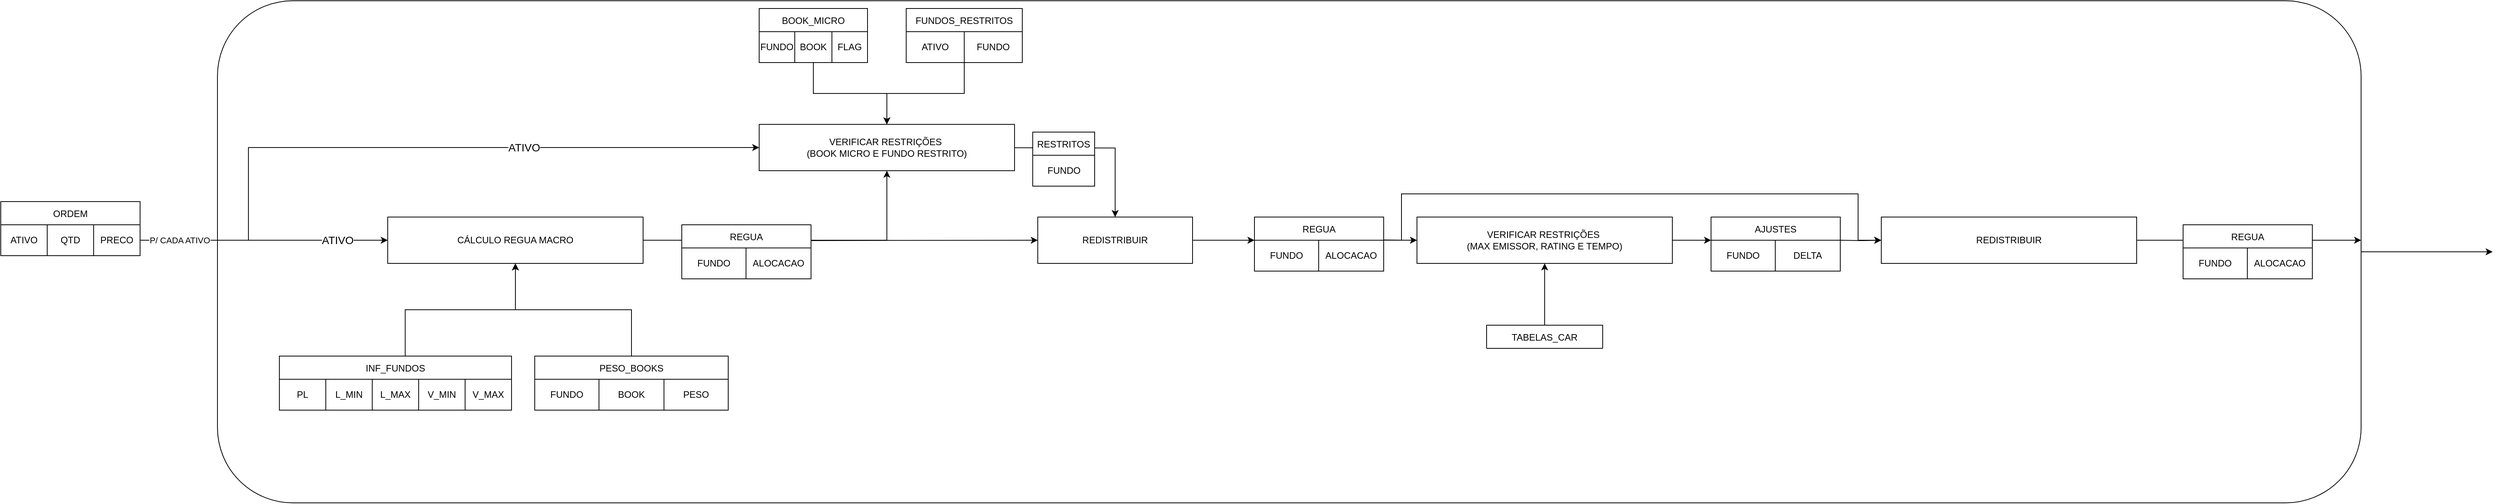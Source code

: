 <mxfile version="26.0.5">
  <diagram name="Página-1" id="4uOqL9asmG0e0gEtA3Wq">
    <mxGraphModel dx="3348" dy="1568" grid="1" gridSize="10" guides="1" tooltips="1" connect="1" arrows="1" fold="1" page="1" pageScale="1" pageWidth="1169" pageHeight="827" math="0" shadow="0">
      <root>
        <mxCell id="0" />
        <mxCell id="1" parent="0" />
        <mxCell id="P-vFJnSn1q6vsKn5jH9H-170" value="" style="rounded=1;whiteSpace=wrap;html=1;" vertex="1" parent="1">
          <mxGeometry x="280" y="10" width="2770" height="650" as="geometry" />
        </mxCell>
        <mxCell id="P-vFJnSn1q6vsKn5jH9H-172" style="edgeStyle=orthogonalEdgeStyle;rounded=0;orthogonalLoop=1;jettySize=auto;html=1;" edge="1" parent="1" source="P-vFJnSn1q6vsKn5jH9H-170">
          <mxGeometry relative="1" as="geometry">
            <mxPoint x="3220" y="335" as="targetPoint" />
          </mxGeometry>
        </mxCell>
        <mxCell id="P-vFJnSn1q6vsKn5jH9H-45" style="edgeStyle=orthogonalEdgeStyle;rounded=0;orthogonalLoop=1;jettySize=auto;html=1;entryX=0;entryY=0.5;entryDx=0;entryDy=0;" edge="1" parent="1" source="P-vFJnSn1q6vsKn5jH9H-60" target="P-vFJnSn1q6vsKn5jH9H-48">
          <mxGeometry relative="1" as="geometry">
            <mxPoint x="420" y="320" as="targetPoint" />
            <mxPoint x="81" y="320" as="sourcePoint" />
            <Array as="points" />
          </mxGeometry>
        </mxCell>
        <mxCell id="P-vFJnSn1q6vsKn5jH9H-105" value="&lt;font style=&quot;font-size: 14px;&quot;&gt;ATIVO&lt;/font&gt;" style="edgeLabel;html=1;align=center;verticalAlign=middle;resizable=0;points=[];" vertex="1" connectable="0" parent="P-vFJnSn1q6vsKn5jH9H-45">
          <mxGeometry x="0.59" relative="1" as="geometry">
            <mxPoint as="offset" />
          </mxGeometry>
        </mxCell>
        <mxCell id="P-vFJnSn1q6vsKn5jH9H-107" value="P/ CADA ATIVO" style="edgeLabel;html=1;align=center;verticalAlign=middle;resizable=0;points=[];" vertex="1" connectable="0" parent="P-vFJnSn1q6vsKn5jH9H-45">
          <mxGeometry x="-0.454" relative="1" as="geometry">
            <mxPoint x="-37" as="offset" />
          </mxGeometry>
        </mxCell>
        <mxCell id="P-vFJnSn1q6vsKn5jH9H-89" style="edgeStyle=orthogonalEdgeStyle;rounded=0;orthogonalLoop=1;jettySize=auto;html=1;exitX=1;exitY=0.5;exitDx=0;exitDy=0;entryX=0.5;entryY=1;entryDx=0;entryDy=0;" edge="1" parent="1" source="P-vFJnSn1q6vsKn5jH9H-48" target="P-vFJnSn1q6vsKn5jH9H-96">
          <mxGeometry relative="1" as="geometry">
            <mxPoint x="1100" y="320" as="targetPoint" />
          </mxGeometry>
        </mxCell>
        <mxCell id="P-vFJnSn1q6vsKn5jH9H-48" value="CÁLCULO REGUA MACRO" style="rounded=0;whiteSpace=wrap;html=1;" vertex="1" parent="1">
          <mxGeometry x="500" y="290" width="330" height="60" as="geometry" />
        </mxCell>
        <mxCell id="P-vFJnSn1q6vsKn5jH9H-59" value="ORDEM" style="shape=table;startSize=30;container=1;collapsible=0;childLayout=tableLayout;" vertex="1" parent="1">
          <mxGeometry y="270" width="180" height="70" as="geometry" />
        </mxCell>
        <mxCell id="P-vFJnSn1q6vsKn5jH9H-60" value="" style="shape=tableRow;horizontal=0;startSize=0;swimlaneHead=0;swimlaneBody=0;strokeColor=inherit;top=0;left=0;bottom=0;right=0;collapsible=0;dropTarget=0;fillColor=none;points=[[0,0.5],[1,0.5]];portConstraint=eastwest;" vertex="1" parent="P-vFJnSn1q6vsKn5jH9H-59">
          <mxGeometry y="30" width="180" height="40" as="geometry" />
        </mxCell>
        <mxCell id="P-vFJnSn1q6vsKn5jH9H-61" value="ATIVO" style="shape=partialRectangle;html=1;whiteSpace=wrap;connectable=0;strokeColor=inherit;overflow=hidden;fillColor=none;top=0;left=0;bottom=0;right=0;pointerEvents=1;" vertex="1" parent="P-vFJnSn1q6vsKn5jH9H-60">
          <mxGeometry width="60" height="40" as="geometry">
            <mxRectangle width="60" height="40" as="alternateBounds" />
          </mxGeometry>
        </mxCell>
        <mxCell id="P-vFJnSn1q6vsKn5jH9H-62" value="QTD" style="shape=partialRectangle;html=1;whiteSpace=wrap;connectable=0;strokeColor=inherit;overflow=hidden;fillColor=none;top=0;left=0;bottom=0;right=0;pointerEvents=1;" vertex="1" parent="P-vFJnSn1q6vsKn5jH9H-60">
          <mxGeometry x="60" width="60" height="40" as="geometry">
            <mxRectangle width="60" height="40" as="alternateBounds" />
          </mxGeometry>
        </mxCell>
        <mxCell id="P-vFJnSn1q6vsKn5jH9H-63" value="PRECO" style="shape=partialRectangle;html=1;whiteSpace=wrap;connectable=0;strokeColor=inherit;overflow=hidden;fillColor=none;top=0;left=0;bottom=0;right=0;pointerEvents=1;" vertex="1" parent="P-vFJnSn1q6vsKn5jH9H-60">
          <mxGeometry x="120" width="60" height="40" as="geometry">
            <mxRectangle width="60" height="40" as="alternateBounds" />
          </mxGeometry>
        </mxCell>
        <mxCell id="P-vFJnSn1q6vsKn5jH9H-73" style="edgeStyle=orthogonalEdgeStyle;rounded=0;orthogonalLoop=1;jettySize=auto;html=1;exitX=0.542;exitY=-0.005;exitDx=0;exitDy=0;exitPerimeter=0;" edge="1" parent="1" source="P-vFJnSn1q6vsKn5jH9H-64" target="P-vFJnSn1q6vsKn5jH9H-48">
          <mxGeometry relative="1" as="geometry" />
        </mxCell>
        <mxCell id="P-vFJnSn1q6vsKn5jH9H-64" value="INF_FUNDOS" style="shape=table;startSize=30;container=1;collapsible=0;childLayout=tableLayout;" vertex="1" parent="1">
          <mxGeometry x="360" y="470" width="300" height="70" as="geometry" />
        </mxCell>
        <mxCell id="P-vFJnSn1q6vsKn5jH9H-65" value="" style="shape=tableRow;horizontal=0;startSize=0;swimlaneHead=0;swimlaneBody=0;strokeColor=inherit;top=0;left=0;bottom=0;right=0;collapsible=0;dropTarget=0;fillColor=none;points=[[0,0.5],[1,0.5]];portConstraint=eastwest;" vertex="1" parent="P-vFJnSn1q6vsKn5jH9H-64">
          <mxGeometry y="30" width="300" height="40" as="geometry" />
        </mxCell>
        <mxCell id="P-vFJnSn1q6vsKn5jH9H-66" value="PL" style="shape=partialRectangle;html=1;whiteSpace=wrap;connectable=0;strokeColor=inherit;overflow=hidden;fillColor=none;top=0;left=0;bottom=0;right=0;pointerEvents=1;" vertex="1" parent="P-vFJnSn1q6vsKn5jH9H-65">
          <mxGeometry width="60" height="40" as="geometry">
            <mxRectangle width="60" height="40" as="alternateBounds" />
          </mxGeometry>
        </mxCell>
        <mxCell id="P-vFJnSn1q6vsKn5jH9H-67" value="L_MIN" style="shape=partialRectangle;html=1;whiteSpace=wrap;connectable=0;strokeColor=inherit;overflow=hidden;fillColor=none;top=0;left=0;bottom=0;right=0;pointerEvents=1;" vertex="1" parent="P-vFJnSn1q6vsKn5jH9H-65">
          <mxGeometry x="60" width="60" height="40" as="geometry">
            <mxRectangle width="60" height="40" as="alternateBounds" />
          </mxGeometry>
        </mxCell>
        <mxCell id="P-vFJnSn1q6vsKn5jH9H-69" value="L_MAX" style="shape=partialRectangle;html=1;whiteSpace=wrap;connectable=0;strokeColor=inherit;overflow=hidden;fillColor=none;top=0;left=0;bottom=0;right=0;pointerEvents=1;" vertex="1" parent="P-vFJnSn1q6vsKn5jH9H-65">
          <mxGeometry x="120" width="60" height="40" as="geometry">
            <mxRectangle width="60" height="40" as="alternateBounds" />
          </mxGeometry>
        </mxCell>
        <mxCell id="P-vFJnSn1q6vsKn5jH9H-70" value="V_MIN" style="shape=partialRectangle;html=1;whiteSpace=wrap;connectable=0;strokeColor=inherit;overflow=hidden;fillColor=none;top=0;left=0;bottom=0;right=0;pointerEvents=1;" vertex="1" parent="P-vFJnSn1q6vsKn5jH9H-65">
          <mxGeometry x="180" width="60" height="40" as="geometry">
            <mxRectangle width="60" height="40" as="alternateBounds" />
          </mxGeometry>
        </mxCell>
        <mxCell id="P-vFJnSn1q6vsKn5jH9H-71" value="V_MAX" style="shape=partialRectangle;html=1;whiteSpace=wrap;connectable=0;strokeColor=inherit;overflow=hidden;fillColor=none;top=0;left=0;bottom=0;right=0;pointerEvents=1;" vertex="1" parent="P-vFJnSn1q6vsKn5jH9H-65">
          <mxGeometry x="240" width="60" height="40" as="geometry">
            <mxRectangle width="60" height="40" as="alternateBounds" />
          </mxGeometry>
        </mxCell>
        <mxCell id="P-vFJnSn1q6vsKn5jH9H-81" style="edgeStyle=orthogonalEdgeStyle;rounded=0;orthogonalLoop=1;jettySize=auto;html=1;entryX=0.5;entryY=1;entryDx=0;entryDy=0;" edge="1" parent="1" source="P-vFJnSn1q6vsKn5jH9H-74" target="P-vFJnSn1q6vsKn5jH9H-48">
          <mxGeometry relative="1" as="geometry" />
        </mxCell>
        <mxCell id="P-vFJnSn1q6vsKn5jH9H-74" value="PESO_BOOKS" style="shape=table;startSize=30;container=1;collapsible=0;childLayout=tableLayout;" vertex="1" parent="1">
          <mxGeometry x="690" y="470" width="250" height="70" as="geometry" />
        </mxCell>
        <mxCell id="P-vFJnSn1q6vsKn5jH9H-75" value="" style="shape=tableRow;horizontal=0;startSize=0;swimlaneHead=0;swimlaneBody=0;strokeColor=inherit;top=0;left=0;bottom=0;right=0;collapsible=0;dropTarget=0;fillColor=none;points=[[0,0.5],[1,0.5]];portConstraint=eastwest;" vertex="1" parent="P-vFJnSn1q6vsKn5jH9H-74">
          <mxGeometry y="30" width="250" height="40" as="geometry" />
        </mxCell>
        <mxCell id="P-vFJnSn1q6vsKn5jH9H-76" value="FUNDO" style="shape=partialRectangle;html=1;whiteSpace=wrap;connectable=0;strokeColor=inherit;overflow=hidden;fillColor=none;top=0;left=0;bottom=0;right=0;pointerEvents=1;" vertex="1" parent="P-vFJnSn1q6vsKn5jH9H-75">
          <mxGeometry width="83" height="40" as="geometry">
            <mxRectangle width="83" height="40" as="alternateBounds" />
          </mxGeometry>
        </mxCell>
        <mxCell id="P-vFJnSn1q6vsKn5jH9H-77" value="BOOK" style="shape=partialRectangle;html=1;whiteSpace=wrap;connectable=0;strokeColor=inherit;overflow=hidden;fillColor=none;top=0;left=0;bottom=0;right=0;pointerEvents=1;" vertex="1" parent="P-vFJnSn1q6vsKn5jH9H-75">
          <mxGeometry x="83" width="84" height="40" as="geometry">
            <mxRectangle width="84" height="40" as="alternateBounds" />
          </mxGeometry>
        </mxCell>
        <mxCell id="P-vFJnSn1q6vsKn5jH9H-78" value="PESO" style="shape=partialRectangle;html=1;whiteSpace=wrap;connectable=0;strokeColor=inherit;overflow=hidden;fillColor=none;top=0;left=0;bottom=0;right=0;pointerEvents=1;" vertex="1" parent="P-vFJnSn1q6vsKn5jH9H-75">
          <mxGeometry x="167" width="83" height="40" as="geometry">
            <mxRectangle width="83" height="40" as="alternateBounds" />
          </mxGeometry>
        </mxCell>
        <mxCell id="P-vFJnSn1q6vsKn5jH9H-97" style="edgeStyle=orthogonalEdgeStyle;rounded=0;orthogonalLoop=1;jettySize=auto;html=1;" edge="1" parent="1" source="P-vFJnSn1q6vsKn5jH9H-82" target="P-vFJnSn1q6vsKn5jH9H-96">
          <mxGeometry relative="1" as="geometry" />
        </mxCell>
        <mxCell id="P-vFJnSn1q6vsKn5jH9H-82" value="BOOK_MICRO" style="shape=table;startSize=30;container=1;collapsible=0;childLayout=tableLayout;" vertex="1" parent="1">
          <mxGeometry x="980" y="20" width="140" height="70" as="geometry" />
        </mxCell>
        <mxCell id="P-vFJnSn1q6vsKn5jH9H-83" value="" style="shape=tableRow;horizontal=0;startSize=0;swimlaneHead=0;swimlaneBody=0;strokeColor=inherit;top=0;left=0;bottom=0;right=0;collapsible=0;dropTarget=0;fillColor=none;points=[[0,0.5],[1,0.5]];portConstraint=eastwest;" vertex="1" parent="P-vFJnSn1q6vsKn5jH9H-82">
          <mxGeometry y="30" width="140" height="40" as="geometry" />
        </mxCell>
        <mxCell id="P-vFJnSn1q6vsKn5jH9H-84" value="FUNDO" style="shape=partialRectangle;html=1;whiteSpace=wrap;connectable=0;strokeColor=inherit;overflow=hidden;fillColor=none;top=0;left=0;bottom=0;right=0;pointerEvents=1;" vertex="1" parent="P-vFJnSn1q6vsKn5jH9H-83">
          <mxGeometry width="46" height="40" as="geometry">
            <mxRectangle width="46" height="40" as="alternateBounds" />
          </mxGeometry>
        </mxCell>
        <mxCell id="P-vFJnSn1q6vsKn5jH9H-85" value="BOOK" style="shape=partialRectangle;html=1;whiteSpace=wrap;connectable=0;strokeColor=inherit;overflow=hidden;fillColor=none;top=0;left=0;bottom=0;right=0;pointerEvents=1;" vertex="1" parent="P-vFJnSn1q6vsKn5jH9H-83">
          <mxGeometry x="46" width="48" height="40" as="geometry">
            <mxRectangle width="48" height="40" as="alternateBounds" />
          </mxGeometry>
        </mxCell>
        <mxCell id="P-vFJnSn1q6vsKn5jH9H-86" value="FLAG" style="shape=partialRectangle;html=1;whiteSpace=wrap;connectable=0;strokeColor=inherit;overflow=hidden;fillColor=none;top=0;left=0;bottom=0;right=0;pointerEvents=1;" vertex="1" parent="P-vFJnSn1q6vsKn5jH9H-83">
          <mxGeometry x="94" width="46" height="40" as="geometry">
            <mxRectangle width="46" height="40" as="alternateBounds" />
          </mxGeometry>
        </mxCell>
        <mxCell id="P-vFJnSn1q6vsKn5jH9H-109" style="edgeStyle=orthogonalEdgeStyle;rounded=0;orthogonalLoop=1;jettySize=auto;html=1;entryX=0.5;entryY=0;entryDx=0;entryDy=0;" edge="1" parent="1" target="P-vFJnSn1q6vsKn5jH9H-115">
          <mxGeometry relative="1" as="geometry">
            <mxPoint x="1500" y="200" as="targetPoint" />
            <mxPoint x="1230" y="200.067" as="sourcePoint" />
          </mxGeometry>
        </mxCell>
        <mxCell id="P-vFJnSn1q6vsKn5jH9H-96" value="VERIFICAR RESTRIÇÕES&amp;nbsp;&lt;div&gt;(BOOK MICRO E FUNDO RESTRITO)&lt;/div&gt;" style="rounded=0;whiteSpace=wrap;html=1;" vertex="1" parent="1">
          <mxGeometry x="980" y="170" width="330" height="60" as="geometry" />
        </mxCell>
        <mxCell id="P-vFJnSn1q6vsKn5jH9H-108" style="edgeStyle=orthogonalEdgeStyle;rounded=0;orthogonalLoop=1;jettySize=auto;html=1;entryX=0.5;entryY=0;entryDx=0;entryDy=0;" edge="1" parent="1" source="P-vFJnSn1q6vsKn5jH9H-98" target="P-vFJnSn1q6vsKn5jH9H-96">
          <mxGeometry relative="1" as="geometry" />
        </mxCell>
        <mxCell id="P-vFJnSn1q6vsKn5jH9H-98" value="FUNDOS_RESTRITOS" style="shape=table;startSize=30;container=1;collapsible=0;childLayout=tableLayout;" vertex="1" parent="1">
          <mxGeometry x="1170" y="20" width="150" height="70" as="geometry" />
        </mxCell>
        <mxCell id="P-vFJnSn1q6vsKn5jH9H-99" value="" style="shape=tableRow;horizontal=0;startSize=0;swimlaneHead=0;swimlaneBody=0;strokeColor=inherit;top=0;left=0;bottom=0;right=0;collapsible=0;dropTarget=0;fillColor=none;points=[[0,0.5],[1,0.5]];portConstraint=eastwest;" vertex="1" parent="P-vFJnSn1q6vsKn5jH9H-98">
          <mxGeometry y="30" width="150" height="40" as="geometry" />
        </mxCell>
        <mxCell id="P-vFJnSn1q6vsKn5jH9H-100" value="ATIVO" style="shape=partialRectangle;html=1;whiteSpace=wrap;connectable=0;strokeColor=inherit;overflow=hidden;fillColor=none;top=0;left=0;bottom=0;right=0;pointerEvents=1;" vertex="1" parent="P-vFJnSn1q6vsKn5jH9H-99">
          <mxGeometry width="75" height="40" as="geometry">
            <mxRectangle width="75" height="40" as="alternateBounds" />
          </mxGeometry>
        </mxCell>
        <mxCell id="P-vFJnSn1q6vsKn5jH9H-101" value="FUNDO" style="shape=partialRectangle;html=1;whiteSpace=wrap;connectable=0;strokeColor=inherit;overflow=hidden;fillColor=none;top=0;left=0;bottom=0;right=0;pointerEvents=1;" vertex="1" parent="P-vFJnSn1q6vsKn5jH9H-99">
          <mxGeometry x="75" width="75" height="40" as="geometry">
            <mxRectangle width="75" height="40" as="alternateBounds" />
          </mxGeometry>
        </mxCell>
        <mxCell id="P-vFJnSn1q6vsKn5jH9H-104" value="" style="endArrow=classic;html=1;rounded=0;entryX=0;entryY=0.5;entryDx=0;entryDy=0;" edge="1" parent="1" target="P-vFJnSn1q6vsKn5jH9H-96">
          <mxGeometry width="50" height="50" relative="1" as="geometry">
            <mxPoint x="320" y="320" as="sourcePoint" />
            <mxPoint x="360" y="240" as="targetPoint" />
            <Array as="points">
              <mxPoint x="320" y="200" />
            </Array>
          </mxGeometry>
        </mxCell>
        <mxCell id="P-vFJnSn1q6vsKn5jH9H-106" value="&lt;font style=&quot;font-size: 14px;&quot;&gt;ATIVO&lt;/font&gt;" style="edgeLabel;html=1;align=center;verticalAlign=middle;resizable=0;points=[];" vertex="1" connectable="0" parent="P-vFJnSn1q6vsKn5jH9H-104">
          <mxGeometry x="0.22" relative="1" as="geometry">
            <mxPoint as="offset" />
          </mxGeometry>
        </mxCell>
        <mxCell id="P-vFJnSn1q6vsKn5jH9H-91" value="REGUA" style="shape=table;startSize=30;container=1;collapsible=0;childLayout=tableLayout;" vertex="1" parent="1">
          <mxGeometry x="880" y="300" width="167" height="70" as="geometry" />
        </mxCell>
        <mxCell id="P-vFJnSn1q6vsKn5jH9H-92" value="" style="shape=tableRow;horizontal=0;startSize=0;swimlaneHead=0;swimlaneBody=0;strokeColor=inherit;top=0;left=0;bottom=0;right=0;collapsible=0;dropTarget=0;fillColor=none;points=[[0,0.5],[1,0.5]];portConstraint=eastwest;" vertex="1" parent="P-vFJnSn1q6vsKn5jH9H-91">
          <mxGeometry y="30" width="167" height="40" as="geometry" />
        </mxCell>
        <mxCell id="P-vFJnSn1q6vsKn5jH9H-93" value="FUNDO" style="shape=partialRectangle;html=1;whiteSpace=wrap;connectable=0;strokeColor=inherit;overflow=hidden;fillColor=none;top=0;left=0;bottom=0;right=0;pointerEvents=1;" vertex="1" parent="P-vFJnSn1q6vsKn5jH9H-92">
          <mxGeometry width="83" height="40" as="geometry">
            <mxRectangle width="83" height="40" as="alternateBounds" />
          </mxGeometry>
        </mxCell>
        <mxCell id="P-vFJnSn1q6vsKn5jH9H-94" value="ALOCACAO" style="shape=partialRectangle;html=1;whiteSpace=wrap;connectable=0;strokeColor=inherit;overflow=hidden;fillColor=none;top=0;left=0;bottom=0;right=0;pointerEvents=1;" vertex="1" parent="P-vFJnSn1q6vsKn5jH9H-92">
          <mxGeometry x="83" width="84" height="40" as="geometry">
            <mxRectangle width="84" height="40" as="alternateBounds" />
          </mxGeometry>
        </mxCell>
        <mxCell id="P-vFJnSn1q6vsKn5jH9H-110" value="RESTRITOS" style="shape=table;startSize=30;container=1;collapsible=0;childLayout=tableLayout;" vertex="1" parent="1">
          <mxGeometry x="1333.5" y="180" width="80" height="70" as="geometry" />
        </mxCell>
        <mxCell id="P-vFJnSn1q6vsKn5jH9H-111" value="" style="shape=tableRow;horizontal=0;startSize=0;swimlaneHead=0;swimlaneBody=0;strokeColor=inherit;top=0;left=0;bottom=0;right=0;collapsible=0;dropTarget=0;fillColor=none;points=[[0,0.5],[1,0.5]];portConstraint=eastwest;" vertex="1" parent="P-vFJnSn1q6vsKn5jH9H-110">
          <mxGeometry y="30" width="80" height="40" as="geometry" />
        </mxCell>
        <mxCell id="P-vFJnSn1q6vsKn5jH9H-112" value="FUNDO" style="shape=partialRectangle;html=1;whiteSpace=wrap;connectable=0;strokeColor=inherit;overflow=hidden;fillColor=none;top=0;left=0;bottom=0;right=0;pointerEvents=1;" vertex="1" parent="P-vFJnSn1q6vsKn5jH9H-111">
          <mxGeometry width="80" height="40" as="geometry">
            <mxRectangle width="80" height="40" as="alternateBounds" />
          </mxGeometry>
        </mxCell>
        <mxCell id="P-vFJnSn1q6vsKn5jH9H-115" value="REDISTRIBUIR" style="rounded=0;whiteSpace=wrap;html=1;" vertex="1" parent="1">
          <mxGeometry x="1340" y="290" width="200" height="60" as="geometry" />
        </mxCell>
        <mxCell id="P-vFJnSn1q6vsKn5jH9H-117" value="" style="endArrow=classic;html=1;rounded=0;entryX=0;entryY=0.5;entryDx=0;entryDy=0;exitX=0.999;exitY=0.292;exitDx=0;exitDy=0;exitPerimeter=0;" edge="1" parent="1" source="P-vFJnSn1q6vsKn5jH9H-91" target="P-vFJnSn1q6vsKn5jH9H-115">
          <mxGeometry width="50" height="50" relative="1" as="geometry">
            <mxPoint x="1150" y="320" as="sourcePoint" />
            <mxPoint x="1220" y="280" as="targetPoint" />
          </mxGeometry>
        </mxCell>
        <mxCell id="P-vFJnSn1q6vsKn5jH9H-126" value="REGUA" style="shape=table;startSize=30;container=1;collapsible=0;childLayout=tableLayout;" vertex="1" parent="1">
          <mxGeometry x="1620" y="290" width="167" height="70" as="geometry" />
        </mxCell>
        <mxCell id="P-vFJnSn1q6vsKn5jH9H-127" value="" style="shape=tableRow;horizontal=0;startSize=0;swimlaneHead=0;swimlaneBody=0;strokeColor=inherit;top=0;left=0;bottom=0;right=0;collapsible=0;dropTarget=0;fillColor=none;points=[[0,0.5],[1,0.5]];portConstraint=eastwest;" vertex="1" parent="P-vFJnSn1q6vsKn5jH9H-126">
          <mxGeometry y="30" width="167" height="40" as="geometry" />
        </mxCell>
        <mxCell id="P-vFJnSn1q6vsKn5jH9H-128" value="FUNDO" style="shape=partialRectangle;html=1;whiteSpace=wrap;connectable=0;strokeColor=inherit;overflow=hidden;fillColor=none;top=0;left=0;bottom=0;right=0;pointerEvents=1;" vertex="1" parent="P-vFJnSn1q6vsKn5jH9H-127">
          <mxGeometry width="83" height="40" as="geometry">
            <mxRectangle width="83" height="40" as="alternateBounds" />
          </mxGeometry>
        </mxCell>
        <mxCell id="P-vFJnSn1q6vsKn5jH9H-129" value="ALOCACAO" style="shape=partialRectangle;html=1;whiteSpace=wrap;connectable=0;strokeColor=inherit;overflow=hidden;fillColor=none;top=0;left=0;bottom=0;right=0;pointerEvents=1;" vertex="1" parent="P-vFJnSn1q6vsKn5jH9H-127">
          <mxGeometry x="83" width="84" height="40" as="geometry">
            <mxRectangle width="84" height="40" as="alternateBounds" />
          </mxGeometry>
        </mxCell>
        <mxCell id="P-vFJnSn1q6vsKn5jH9H-135" value="" style="endArrow=classic;html=1;rounded=0;exitX=1;exitY=0.5;exitDx=0;exitDy=0;" edge="1" parent="1" source="P-vFJnSn1q6vsKn5jH9H-115">
          <mxGeometry width="50" height="50" relative="1" as="geometry">
            <mxPoint x="1570" y="280" as="sourcePoint" />
            <mxPoint x="1620" y="320" as="targetPoint" />
          </mxGeometry>
        </mxCell>
        <mxCell id="P-vFJnSn1q6vsKn5jH9H-146" style="edgeStyle=orthogonalEdgeStyle;rounded=0;orthogonalLoop=1;jettySize=auto;html=1;" edge="1" parent="1" source="P-vFJnSn1q6vsKn5jH9H-138">
          <mxGeometry relative="1" as="geometry">
            <mxPoint x="2210" y="320" as="targetPoint" />
          </mxGeometry>
        </mxCell>
        <mxCell id="P-vFJnSn1q6vsKn5jH9H-138" value="VERIFICAR RESTRIÇÕES&amp;nbsp;&lt;div&gt;(MAX EMISSOR, RATING E TEMPO)&lt;/div&gt;" style="rounded=0;whiteSpace=wrap;html=1;" vertex="1" parent="1">
          <mxGeometry x="1830" y="290" width="330" height="60" as="geometry" />
        </mxCell>
        <mxCell id="P-vFJnSn1q6vsKn5jH9H-141" value="" style="endArrow=classic;html=1;rounded=0;exitX=1;exitY=0.5;exitDx=0;exitDy=0;entryX=0;entryY=0.5;entryDx=0;entryDy=0;" edge="1" parent="1" target="P-vFJnSn1q6vsKn5jH9H-138">
          <mxGeometry width="50" height="50" relative="1" as="geometry">
            <mxPoint x="1787" y="319.92" as="sourcePoint" />
            <mxPoint x="1867" y="319.92" as="targetPoint" />
          </mxGeometry>
        </mxCell>
        <mxCell id="P-vFJnSn1q6vsKn5jH9H-147" value="AJUSTES" style="shape=table;startSize=30;container=1;collapsible=0;childLayout=tableLayout;" vertex="1" parent="1">
          <mxGeometry x="2210" y="290" width="167" height="70" as="geometry" />
        </mxCell>
        <mxCell id="P-vFJnSn1q6vsKn5jH9H-148" value="" style="shape=tableRow;horizontal=0;startSize=0;swimlaneHead=0;swimlaneBody=0;strokeColor=inherit;top=0;left=0;bottom=0;right=0;collapsible=0;dropTarget=0;fillColor=none;points=[[0,0.5],[1,0.5]];portConstraint=eastwest;" vertex="1" parent="P-vFJnSn1q6vsKn5jH9H-147">
          <mxGeometry y="30" width="167" height="40" as="geometry" />
        </mxCell>
        <mxCell id="P-vFJnSn1q6vsKn5jH9H-149" value="FUNDO" style="shape=partialRectangle;html=1;whiteSpace=wrap;connectable=0;strokeColor=inherit;overflow=hidden;fillColor=none;top=0;left=0;bottom=0;right=0;pointerEvents=1;" vertex="1" parent="P-vFJnSn1q6vsKn5jH9H-148">
          <mxGeometry width="83" height="40" as="geometry">
            <mxRectangle width="83" height="40" as="alternateBounds" />
          </mxGeometry>
        </mxCell>
        <mxCell id="P-vFJnSn1q6vsKn5jH9H-150" value="DELTA" style="shape=partialRectangle;html=1;whiteSpace=wrap;connectable=0;strokeColor=inherit;overflow=hidden;fillColor=none;top=0;left=0;bottom=0;right=0;pointerEvents=1;" vertex="1" parent="P-vFJnSn1q6vsKn5jH9H-148">
          <mxGeometry x="83" width="84" height="40" as="geometry">
            <mxRectangle width="84" height="40" as="alternateBounds" />
          </mxGeometry>
        </mxCell>
        <mxCell id="P-vFJnSn1q6vsKn5jH9H-154" style="edgeStyle=orthogonalEdgeStyle;rounded=0;orthogonalLoop=1;jettySize=auto;html=1;entryX=0;entryY=0.5;entryDx=0;entryDy=0;" edge="1" parent="1" target="P-vFJnSn1q6vsKn5jH9H-155">
          <mxGeometry relative="1" as="geometry">
            <mxPoint x="2420" y="320" as="targetPoint" />
            <mxPoint x="2377" y="319.95" as="sourcePoint" />
          </mxGeometry>
        </mxCell>
        <mxCell id="P-vFJnSn1q6vsKn5jH9H-159" style="edgeStyle=orthogonalEdgeStyle;rounded=0;orthogonalLoop=1;jettySize=auto;html=1;" edge="1" parent="1" source="P-vFJnSn1q6vsKn5jH9H-155">
          <mxGeometry relative="1" as="geometry">
            <mxPoint x="3050" y="320" as="targetPoint" />
          </mxGeometry>
        </mxCell>
        <mxCell id="P-vFJnSn1q6vsKn5jH9H-155" value="REDISTRIBUIR" style="rounded=0;whiteSpace=wrap;html=1;" vertex="1" parent="1">
          <mxGeometry x="2430" y="290" width="330" height="60" as="geometry" />
        </mxCell>
        <mxCell id="P-vFJnSn1q6vsKn5jH9H-157" value="" style="endArrow=classic;html=1;rounded=0;exitX=1.002;exitY=-0.006;exitDx=0;exitDy=0;entryX=0;entryY=0.5;entryDx=0;entryDy=0;exitPerimeter=0;" edge="1" parent="1" source="P-vFJnSn1q6vsKn5jH9H-127" target="P-vFJnSn1q6vsKn5jH9H-155">
          <mxGeometry width="50" height="50" relative="1" as="geometry">
            <mxPoint x="1797" y="329.92" as="sourcePoint" />
            <mxPoint x="1840" y="330" as="targetPoint" />
            <Array as="points">
              <mxPoint x="1810" y="320" />
              <mxPoint x="1810" y="260" />
              <mxPoint x="2400" y="260" />
              <mxPoint x="2400" y="320" />
            </Array>
          </mxGeometry>
        </mxCell>
        <mxCell id="P-vFJnSn1q6vsKn5jH9H-160" value="REGUA" style="shape=table;startSize=30;container=1;collapsible=0;childLayout=tableLayout;" vertex="1" parent="1">
          <mxGeometry x="2820" y="300" width="167" height="70" as="geometry" />
        </mxCell>
        <mxCell id="P-vFJnSn1q6vsKn5jH9H-161" value="" style="shape=tableRow;horizontal=0;startSize=0;swimlaneHead=0;swimlaneBody=0;strokeColor=inherit;top=0;left=0;bottom=0;right=0;collapsible=0;dropTarget=0;fillColor=none;points=[[0,0.5],[1,0.5]];portConstraint=eastwest;" vertex="1" parent="P-vFJnSn1q6vsKn5jH9H-160">
          <mxGeometry y="30" width="167" height="40" as="geometry" />
        </mxCell>
        <mxCell id="P-vFJnSn1q6vsKn5jH9H-162" value="FUNDO" style="shape=partialRectangle;html=1;whiteSpace=wrap;connectable=0;strokeColor=inherit;overflow=hidden;fillColor=none;top=0;left=0;bottom=0;right=0;pointerEvents=1;" vertex="1" parent="P-vFJnSn1q6vsKn5jH9H-161">
          <mxGeometry width="83" height="40" as="geometry">
            <mxRectangle width="83" height="40" as="alternateBounds" />
          </mxGeometry>
        </mxCell>
        <mxCell id="P-vFJnSn1q6vsKn5jH9H-163" value="ALOCACAO" style="shape=partialRectangle;html=1;whiteSpace=wrap;connectable=0;strokeColor=inherit;overflow=hidden;fillColor=none;top=0;left=0;bottom=0;right=0;pointerEvents=1;" vertex="1" parent="P-vFJnSn1q6vsKn5jH9H-161">
          <mxGeometry x="83" width="84" height="40" as="geometry">
            <mxRectangle width="84" height="40" as="alternateBounds" />
          </mxGeometry>
        </mxCell>
        <mxCell id="P-vFJnSn1q6vsKn5jH9H-177" style="edgeStyle=orthogonalEdgeStyle;rounded=0;orthogonalLoop=1;jettySize=auto;html=1;" edge="1" parent="1" source="P-vFJnSn1q6vsKn5jH9H-173" target="P-vFJnSn1q6vsKn5jH9H-138">
          <mxGeometry relative="1" as="geometry" />
        </mxCell>
        <mxCell id="P-vFJnSn1q6vsKn5jH9H-173" value="TABELAS_CAR" style="shape=table;startSize=30;container=1;collapsible=0;childLayout=tableLayout;" vertex="1" parent="1">
          <mxGeometry x="1920" y="430" width="150" height="30" as="geometry" />
        </mxCell>
        <mxCell id="P-vFJnSn1q6vsKn5jH9H-174" value="" style="shape=tableRow;horizontal=0;startSize=0;swimlaneHead=0;swimlaneBody=0;strokeColor=inherit;top=0;left=0;bottom=0;right=0;collapsible=0;dropTarget=0;fillColor=none;points=[[0,0.5],[1,0.5]];portConstraint=eastwest;" vertex="1" visible="0" parent="P-vFJnSn1q6vsKn5jH9H-173">
          <mxGeometry y="30" width="150" height="40" as="geometry" />
        </mxCell>
        <mxCell id="P-vFJnSn1q6vsKn5jH9H-175" value="" style="shape=partialRectangle;html=1;whiteSpace=wrap;connectable=0;strokeColor=inherit;overflow=hidden;fillColor=none;top=0;left=0;bottom=0;right=0;pointerEvents=1;" vertex="1" parent="P-vFJnSn1q6vsKn5jH9H-174">
          <mxGeometry width="75" height="40" as="geometry">
            <mxRectangle width="75" height="40" as="alternateBounds" />
          </mxGeometry>
        </mxCell>
        <mxCell id="P-vFJnSn1q6vsKn5jH9H-176" value="FUNDO" style="shape=partialRectangle;html=1;whiteSpace=wrap;connectable=0;strokeColor=inherit;overflow=hidden;fillColor=none;top=0;left=0;bottom=0;right=0;pointerEvents=1;" vertex="1" parent="P-vFJnSn1q6vsKn5jH9H-174">
          <mxGeometry x="75" width="75" height="40" as="geometry">
            <mxRectangle width="75" height="40" as="alternateBounds" />
          </mxGeometry>
        </mxCell>
      </root>
    </mxGraphModel>
  </diagram>
</mxfile>
